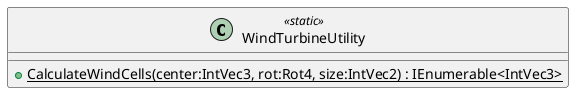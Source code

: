 @startuml
class WindTurbineUtility <<static>> {
    + {static} CalculateWindCells(center:IntVec3, rot:Rot4, size:IntVec2) : IEnumerable<IntVec3>
}
@enduml

